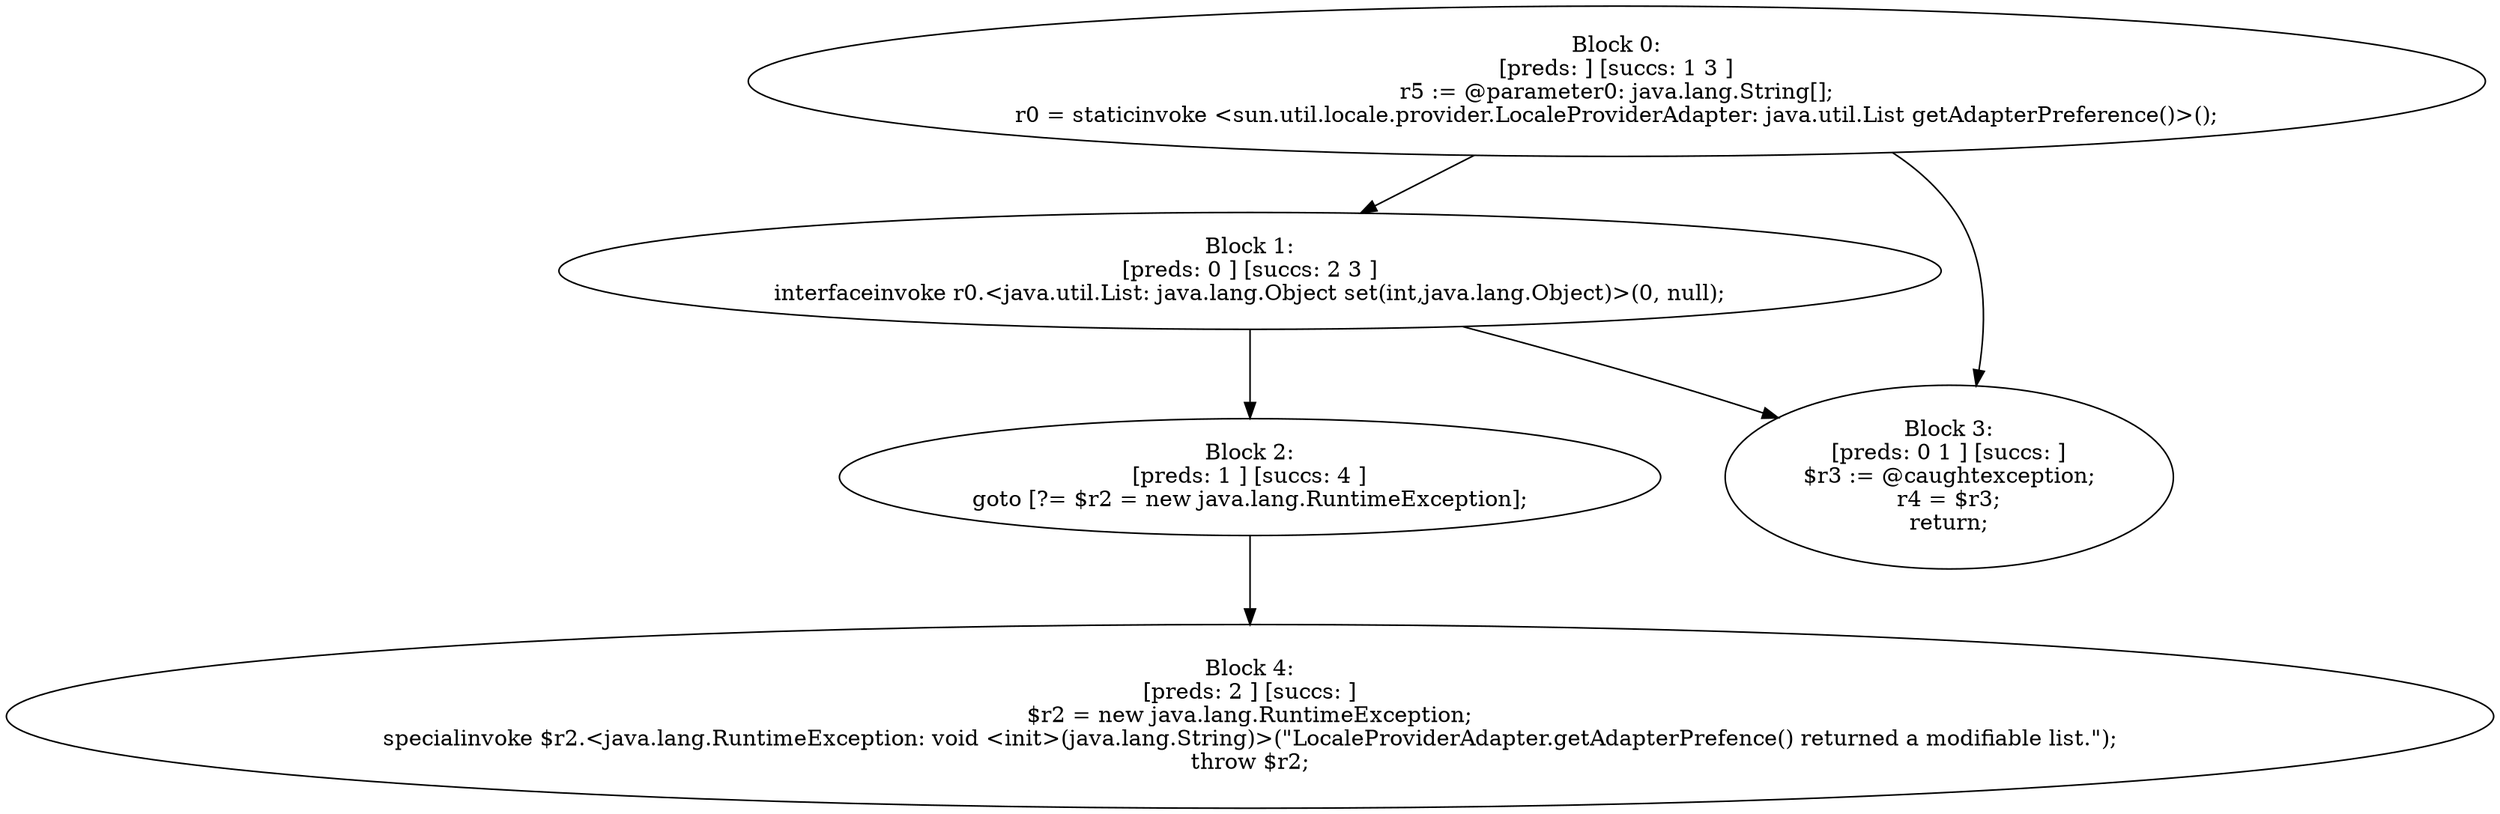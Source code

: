 digraph "unitGraph" {
    "Block 0:
[preds: ] [succs: 1 3 ]
r5 := @parameter0: java.lang.String[];
r0 = staticinvoke <sun.util.locale.provider.LocaleProviderAdapter: java.util.List getAdapterPreference()>();
"
    "Block 1:
[preds: 0 ] [succs: 2 3 ]
interfaceinvoke r0.<java.util.List: java.lang.Object set(int,java.lang.Object)>(0, null);
"
    "Block 2:
[preds: 1 ] [succs: 4 ]
goto [?= $r2 = new java.lang.RuntimeException];
"
    "Block 3:
[preds: 0 1 ] [succs: ]
$r3 := @caughtexception;
r4 = $r3;
return;
"
    "Block 4:
[preds: 2 ] [succs: ]
$r2 = new java.lang.RuntimeException;
specialinvoke $r2.<java.lang.RuntimeException: void <init>(java.lang.String)>(\"LocaleProviderAdapter.getAdapterPrefence() returned a modifiable list.\");
throw $r2;
"
    "Block 0:
[preds: ] [succs: 1 3 ]
r5 := @parameter0: java.lang.String[];
r0 = staticinvoke <sun.util.locale.provider.LocaleProviderAdapter: java.util.List getAdapterPreference()>();
"->"Block 1:
[preds: 0 ] [succs: 2 3 ]
interfaceinvoke r0.<java.util.List: java.lang.Object set(int,java.lang.Object)>(0, null);
";
    "Block 0:
[preds: ] [succs: 1 3 ]
r5 := @parameter0: java.lang.String[];
r0 = staticinvoke <sun.util.locale.provider.LocaleProviderAdapter: java.util.List getAdapterPreference()>();
"->"Block 3:
[preds: 0 1 ] [succs: ]
$r3 := @caughtexception;
r4 = $r3;
return;
";
    "Block 1:
[preds: 0 ] [succs: 2 3 ]
interfaceinvoke r0.<java.util.List: java.lang.Object set(int,java.lang.Object)>(0, null);
"->"Block 2:
[preds: 1 ] [succs: 4 ]
goto [?= $r2 = new java.lang.RuntimeException];
";
    "Block 1:
[preds: 0 ] [succs: 2 3 ]
interfaceinvoke r0.<java.util.List: java.lang.Object set(int,java.lang.Object)>(0, null);
"->"Block 3:
[preds: 0 1 ] [succs: ]
$r3 := @caughtexception;
r4 = $r3;
return;
";
    "Block 2:
[preds: 1 ] [succs: 4 ]
goto [?= $r2 = new java.lang.RuntimeException];
"->"Block 4:
[preds: 2 ] [succs: ]
$r2 = new java.lang.RuntimeException;
specialinvoke $r2.<java.lang.RuntimeException: void <init>(java.lang.String)>(\"LocaleProviderAdapter.getAdapterPrefence() returned a modifiable list.\");
throw $r2;
";
}
